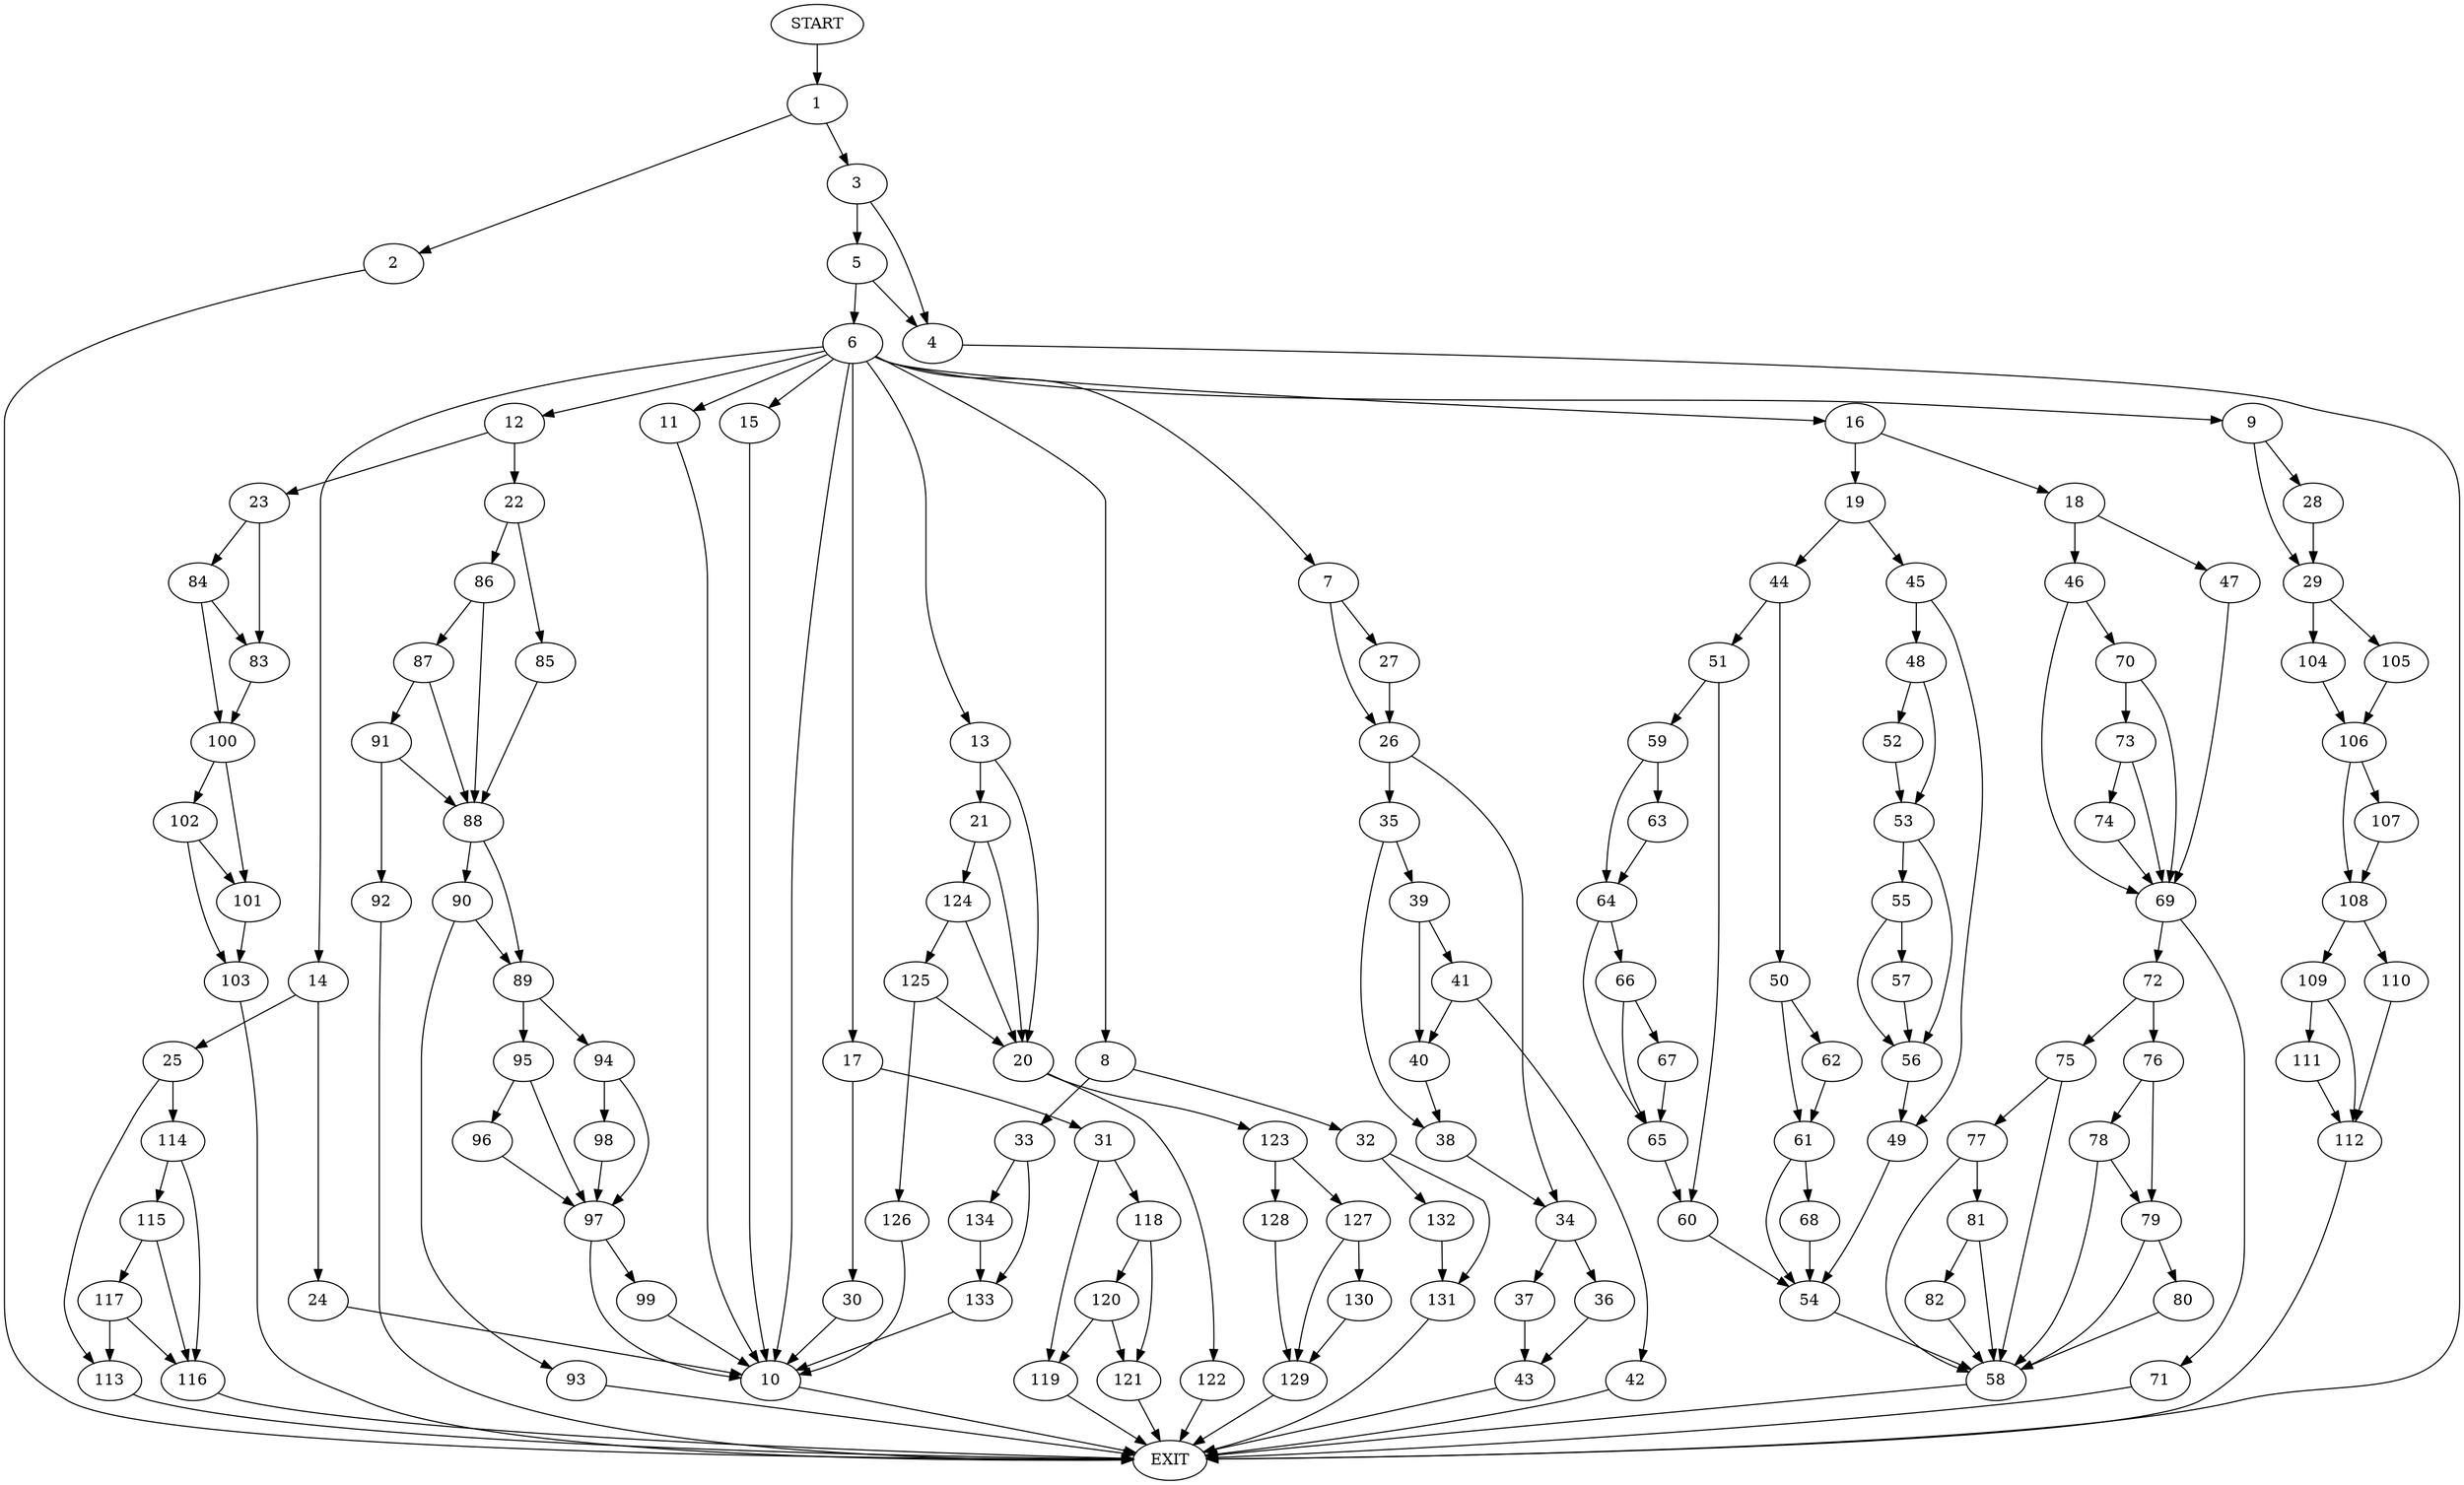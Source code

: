digraph {
0 [label="START"]
135 [label="EXIT"]
0 -> 1
1 -> 2
1 -> 3
2 -> 135
3 -> 4
3 -> 5
4 -> 135
5 -> 4
5 -> 6
6 -> 7
6 -> 8
6 -> 9
6 -> 10
6 -> 11
6 -> 12
6 -> 13
6 -> 14
6 -> 15
6 -> 16
6 -> 17
11 -> 10
16 -> 18
16 -> 19
13 -> 20
13 -> 21
12 -> 22
12 -> 23
14 -> 24
14 -> 25
7 -> 26
7 -> 27
9 -> 28
9 -> 29
17 -> 30
17 -> 31
10 -> 135
8 -> 32
8 -> 33
15 -> 10
26 -> 34
26 -> 35
27 -> 26
34 -> 36
34 -> 37
35 -> 38
35 -> 39
39 -> 40
39 -> 41
38 -> 34
40 -> 38
41 -> 40
41 -> 42
42 -> 135
37 -> 43
36 -> 43
43 -> 135
19 -> 44
19 -> 45
18 -> 46
18 -> 47
45 -> 48
45 -> 49
44 -> 50
44 -> 51
48 -> 52
48 -> 53
49 -> 54
52 -> 53
53 -> 55
53 -> 56
55 -> 56
55 -> 57
56 -> 49
57 -> 56
54 -> 58
51 -> 59
51 -> 60
50 -> 61
50 -> 62
59 -> 63
59 -> 64
60 -> 54
63 -> 64
64 -> 65
64 -> 66
65 -> 60
66 -> 65
66 -> 67
67 -> 65
61 -> 68
61 -> 54
62 -> 61
68 -> 54
58 -> 135
47 -> 69
46 -> 69
46 -> 70
69 -> 71
69 -> 72
70 -> 69
70 -> 73
73 -> 69
73 -> 74
74 -> 69
71 -> 135
72 -> 75
72 -> 76
75 -> 58
75 -> 77
76 -> 78
76 -> 79
78 -> 58
78 -> 79
79 -> 80
79 -> 58
80 -> 58
77 -> 58
77 -> 81
81 -> 82
81 -> 58
82 -> 58
23 -> 83
23 -> 84
22 -> 85
22 -> 86
86 -> 87
86 -> 88
85 -> 88
88 -> 89
88 -> 90
87 -> 88
87 -> 91
91 -> 92
91 -> 88
92 -> 135
90 -> 93
90 -> 89
89 -> 94
89 -> 95
93 -> 135
95 -> 96
95 -> 97
94 -> 98
94 -> 97
98 -> 97
97 -> 10
97 -> 99
96 -> 97
99 -> 10
84 -> 83
84 -> 100
83 -> 100
100 -> 101
100 -> 102
101 -> 103
102 -> 101
102 -> 103
103 -> 135
29 -> 104
29 -> 105
28 -> 29
104 -> 106
105 -> 106
106 -> 107
106 -> 108
108 -> 109
108 -> 110
107 -> 108
109 -> 111
109 -> 112
110 -> 112
112 -> 135
111 -> 112
25 -> 113
25 -> 114
24 -> 10
114 -> 115
114 -> 116
113 -> 135
116 -> 135
115 -> 117
115 -> 116
117 -> 116
117 -> 113
30 -> 10
31 -> 118
31 -> 119
118 -> 120
118 -> 121
119 -> 135
121 -> 135
120 -> 119
120 -> 121
20 -> 122
20 -> 123
21 -> 20
21 -> 124
124 -> 125
124 -> 20
125 -> 20
125 -> 126
126 -> 10
123 -> 127
123 -> 128
122 -> 135
128 -> 129
127 -> 130
127 -> 129
129 -> 135
130 -> 129
32 -> 131
32 -> 132
33 -> 133
33 -> 134
133 -> 10
134 -> 133
132 -> 131
131 -> 135
}
